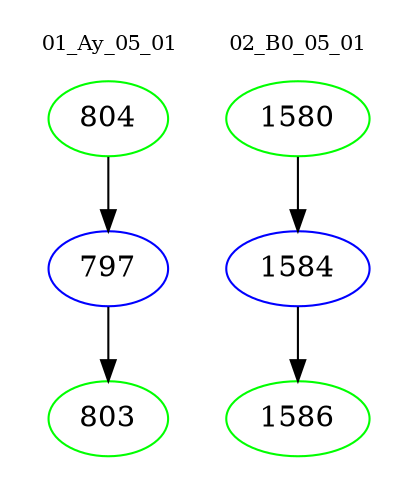 digraph{
subgraph cluster_0 {
color = white
label = "01_Ay_05_01";
fontsize=10;
T0_804 [label="804", color="green"]
T0_804 -> T0_797 [color="black"]
T0_797 [label="797", color="blue"]
T0_797 -> T0_803 [color="black"]
T0_803 [label="803", color="green"]
}
subgraph cluster_1 {
color = white
label = "02_B0_05_01";
fontsize=10;
T1_1580 [label="1580", color="green"]
T1_1580 -> T1_1584 [color="black"]
T1_1584 [label="1584", color="blue"]
T1_1584 -> T1_1586 [color="black"]
T1_1586 [label="1586", color="green"]
}
}
